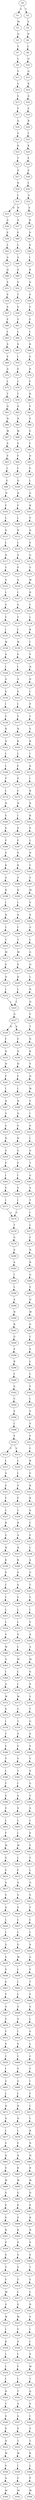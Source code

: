 strict digraph  {
	S0 -> S1 [ label = V ];
	S0 -> S2 [ label = T ];
	S1 -> S3 [ label = M ];
	S2 -> S4 [ label = A ];
	S3 -> S5 [ label = Q ];
	S4 -> S6 [ label = N ];
	S5 -> S7 [ label = Y ];
	S6 -> S8 [ label = L ];
	S7 -> S9 [ label = L ];
	S8 -> S10 [ label = Q ];
	S9 -> S11 [ label = V ];
	S10 -> S12 [ label = Q ];
	S11 -> S13 [ label = G ];
	S12 -> S14 [ label = K ];
	S13 -> S15 [ label = V ];
	S14 -> S16 [ label = A ];
	S15 -> S17 [ label = V ];
	S16 -> S18 [ label = E ];
	S17 -> S19 [ label = Q ];
	S18 -> S20 [ label = R ];
	S19 -> S21 [ label = G ];
	S20 -> S22 [ label = L ];
	S21 -> S23 [ label = K ];
	S22 -> S24 [ label = K ];
	S23 -> S25 [ label = T ];
	S24 -> S26 [ label = E ];
	S25 -> S27 [ label = D ];
	S26 -> S28 [ label = E ];
	S27 -> S29 [ label = N ];
	S28 -> S30 [ label = L ];
	S29 -> S31 [ label = L ];
	S30 -> S32 [ label = A ];
	S31 -> S33 [ label = Q ];
	S31 -> S34 [ label = H ];
	S32 -> S35 [ label = E ];
	S33 -> S36 [ label = A ];
	S34 -> S37 [ label = A ];
	S35 -> S38 [ label = D ];
	S36 -> S39 [ label = E ];
	S37 -> S40 [ label = E ];
	S38 -> S41 [ label = S ];
	S39 -> S42 [ label = L ];
	S40 -> S43 [ label = L ];
	S41 -> S44 [ label = S ];
	S42 -> S45 [ label = A ];
	S43 -> S46 [ label = A ];
	S44 -> S47 [ label = I ];
	S45 -> S48 [ label = Q ];
	S46 -> S49 [ label = S ];
	S47 -> S50 [ label = R ];
	S48 -> S51 [ label = S ];
	S49 -> S52 [ label = S ];
	S50 -> S53 [ label = Q ];
	S51 -> S54 [ label = P ];
	S52 -> S55 [ label = T ];
	S53 -> S56 [ label = S ];
	S54 -> S57 [ label = S ];
	S55 -> S58 [ label = G ];
	S56 -> S59 [ label = V ];
	S57 -> S60 [ label = F ];
	S58 -> S61 [ label = Y ];
	S59 -> S62 [ label = E ];
	S60 -> S63 [ label = L ];
	S61 -> S64 [ label = L ];
	S62 -> S65 [ label = L ];
	S63 -> S66 [ label = S ];
	S64 -> S67 [ label = S ];
	S65 -> S68 [ label = K ];
	S66 -> S69 [ label = V ];
	S67 -> S70 [ label = I ];
	S68 -> S71 [ label = S ];
	S69 -> S72 [ label = A ];
	S70 -> S73 [ label = E ];
	S71 -> S74 [ label = D ];
	S72 -> S75 [ label = L ];
	S73 -> S76 [ label = L ];
	S74 -> S77 [ label = F ];
	S75 -> S78 [ label = T ];
	S76 -> S79 [ label = T ];
	S77 -> S80 [ label = K ];
	S78 -> S81 [ label = Q ];
	S79 -> S82 [ label = Q ];
	S80 -> S83 [ label = V ];
	S81 -> S84 [ label = N ];
	S82 -> S85 [ label = N ];
	S83 -> S86 [ label = V ];
	S84 -> S87 [ label = W ];
	S85 -> S88 [ label = W ];
	S86 -> S89 [ label = V ];
	S87 -> S90 [ label = S ];
	S88 -> S91 [ label = S ];
	S89 -> S92 [ label = F ];
	S90 -> S93 [ label = V ];
	S91 -> S94 [ label = F ];
	S92 -> S95 [ label = D ];
	S93 -> S96 [ label = L ];
	S94 -> S97 [ label = L ];
	S95 -> S98 [ label = G ];
	S96 -> S99 [ label = G ];
	S97 -> S100 [ label = D ];
	S98 -> S101 [ label = L ];
	S99 -> S102 [ label = D ];
	S100 -> S103 [ label = D ];
	S101 -> S104 [ label = G ];
	S102 -> S105 [ label = F ];
	S103 -> S106 [ label = F ];
	S104 -> S107 [ label = K ];
	S105 -> S108 [ label = L ];
	S106 -> S109 [ label = L ];
	S107 -> S110 [ label = V ];
	S108 -> S111 [ label = D ];
	S109 -> S112 [ label = N ];
	S110 -> S113 [ label = Q ];
	S111 -> S114 [ label = L ];
	S112 -> S115 [ label = L ];
	S113 -> S116 [ label = E ];
	S114 -> S117 [ label = H ];
	S115 -> S118 [ label = S ];
	S116 -> S119 [ label = G ];
	S117 -> S120 [ label = T ];
	S118 -> S121 [ label = P ];
	S119 -> S122 [ label = V ];
	S120 -> S123 [ label = A ];
	S121 -> S124 [ label = A ];
	S122 -> S125 [ label = W ];
	S123 -> S126 [ label = L ];
	S124 -> S127 [ label = L ];
	S125 -> S128 [ label = K ];
	S126 -> S129 [ label = G ];
	S127 -> S130 [ label = G ];
	S128 -> S131 [ label = L ];
	S129 -> S132 [ label = Y ];
	S130 -> S133 [ label = Y ];
	S131 -> S134 [ label = L ];
	S132 -> S135 [ label = I ];
	S133 -> S136 [ label = I ];
	S134 -> S137 [ label = K ];
	S135 -> S138 [ label = W ];
	S136 -> S139 [ label = W ];
	S137 -> S140 [ label = I ];
	S138 -> S141 [ label = Q ];
	S139 -> S142 [ label = E ];
	S140 -> S143 [ label = Y ];
	S141 -> S144 [ label = I ];
	S142 -> S145 [ label = I ];
	S143 -> S146 [ label = N ];
	S144 -> S147 [ label = A ];
	S145 -> S148 [ label = A ];
	S146 -> S149 [ label = D ];
	S147 -> S150 [ label = E ];
	S148 -> S151 [ label = E ];
	S149 -> S152 [ label = I ];
	S150 -> S153 [ label = I ];
	S151 -> S154 [ label = I ];
	S152 -> S155 [ label = P ];
	S153 -> S156 [ label = Y ];
	S154 -> S157 [ label = Y ];
	S155 -> S158 [ label = T ];
	S156 -> S159 [ label = R ];
	S157 -> S160 [ label = N ];
	S158 -> S161 [ label = V ];
	S159 -> S162 [ label = Q ];
	S160 -> S163 [ label = K ];
	S161 -> S164 [ label = K ];
	S162 -> S165 [ label = L ];
	S163 -> S166 [ label = L ];
	S164 -> S167 [ label = I ];
	S165 -> S168 [ label = L ];
	S166 -> S169 [ label = F ];
	S167 -> S170 [ label = S ];
	S168 -> S171 [ label = P ];
	S169 -> S172 [ label = P ];
	S170 -> S173 [ label = I ];
	S171 -> S174 [ label = L ];
	S172 -> S175 [ label = F ];
	S173 -> S176 [ label = R ];
	S174 -> S177 [ label = H ];
	S175 -> S178 [ label = H ];
	S176 -> S179 [ label = R ];
	S177 -> S180 [ label = V ];
	S178 -> S181 [ label = I ];
	S179 -> S182 [ label = K ];
	S180 -> S183 [ label = S ];
	S181 -> S184 [ label = S ];
	S182 -> S185 [ label = E ];
	S183 -> S186 [ label = F ];
	S184 -> S187 [ label = F ];
	S185 -> S188 [ label = L ];
	S186 -> S189 [ label = S ];
	S187 -> S190 [ label = S ];
	S188 -> S191 [ label = N ];
	S189 -> S192 [ label = K ];
	S190 -> S193 [ label = K ];
	S191 -> S194 [ label = C ];
	S192 -> S195 [ label = A ];
	S193 -> S196 [ label = A ];
	S194 -> S197 [ label = V ];
	S195 -> S198 [ label = R ];
	S196 -> S199 [ label = R ];
	S197 -> S200 [ label = M ];
	S198 -> S201 [ label = I ];
	S199 -> S202 [ label = L ];
	S200 -> S203 [ label = S ];
	S201 -> S204 [ label = N ];
	S202 -> S205 [ label = N ];
	S203 -> S206 [ label = S ];
	S204 -> S207 [ label = C ];
	S205 -> S208 [ label = C ];
	S206 -> S209 [ label = A ];
	S207 -> S210 [ label = T ];
	S208 -> S211 [ label = T ];
	S209 -> S212 [ label = L ];
	S210 -> S213 [ label = M ];
	S211 -> S214 [ label = M ];
	S212 -> S215 [ label = G ];
	S213 -> S216 [ label = S ];
	S214 -> S217 [ label = S ];
	S215 -> S218 [ label = Q ];
	S216 -> S219 [ label = D ];
	S217 -> S220 [ label = D ];
	S218 -> S221 [ label = L ];
	S219 -> S222 [ label = L ];
	S220 -> S223 [ label = L ];
	S221 -> S224 [ label = N ];
	S222 -> S225 [ label = L ];
	S223 -> S225 [ label = L ];
	S224 -> S226 [ label = Q ];
	S225 -> S227 [ label = G ];
	S226 -> S228 [ label = F ];
	S227 -> S229 [ label = R ];
	S227 -> S230 [ label = K ];
	S228 -> S231 [ label = T ];
	S229 -> S232 [ label = F ];
	S230 -> S233 [ label = F ];
	S231 -> S234 [ label = N ];
	S232 -> S235 [ label = N ];
	S233 -> S236 [ label = N ];
	S234 -> S237 [ label = K ];
	S235 -> S238 [ label = H ];
	S236 -> S239 [ label = H ];
	S237 -> S240 [ label = V ];
	S238 -> S241 [ label = F ];
	S239 -> S242 [ label = F ];
	S240 -> S243 [ label = N ];
	S241 -> S244 [ label = I ];
	S242 -> S245 [ label = I ];
	S243 -> S246 [ label = W ];
	S244 -> S247 [ label = N ];
	S245 -> S248 [ label = N ];
	S246 -> S249 [ label = Y ];
	S247 -> S250 [ label = G ];
	S248 -> S251 [ label = Q ];
	S249 -> S252 [ label = I ];
	S250 -> S253 [ label = V ];
	S251 -> S254 [ label = V ];
	S252 -> S255 [ label = V ];
	S253 -> S256 [ label = H ];
	S254 -> S257 [ label = H ];
	S255 -> S258 [ label = L ];
	S256 -> S259 [ label = G ];
	S257 -> S260 [ label = G ];
	S258 -> S261 [ label = G ];
	S259 -> S262 [ label = F ];
	S260 -> S263 [ label = F ];
	S261 -> S264 [ label = T ];
	S262 -> S265 [ label = I ];
	S263 -> S266 [ label = I ];
	S264 -> S267 [ label = G ];
	S265 -> S268 [ label = V ];
	S266 -> S269 [ label = V ];
	S267 -> S270 [ label = A ];
	S268 -> S271 [ label = I ];
	S269 -> S272 [ label = I ];
	S270 -> S273 [ label = T ];
	S271 -> S274 [ label = G ];
	S272 -> S274 [ label = G ];
	S273 -> S275 [ label = I ];
	S274 -> S276 [ label = T ];
	S275 -> S277 [ label = L ];
	S276 -> S278 [ label = G ];
	S277 -> S279 [ label = F ];
	S278 -> S280 [ label = A ];
	S279 -> S281 [ label = N ];
	S280 -> S282 [ label = A ];
	S281 -> S283 [ label = R ];
	S282 -> S284 [ label = I ];
	S283 -> S285 [ label = G ];
	S284 -> S286 [ label = L ];
	S285 -> S287 [ label = E ];
	S286 -> S288 [ label = A ];
	S287 -> S289 [ label = Q ];
	S288 -> S290 [ label = N ];
	S289 -> S291 [ label = M ];
	S290 -> S292 [ label = R ];
	S291 -> S293 [ label = G ];
	S292 -> S294 [ label = G ];
	S293 -> S295 [ label = C ];
	S294 -> S296 [ label = E ];
	S295 -> S297 [ label = S ];
	S296 -> S298 [ label = R ];
	S297 -> S299 [ label = L ];
	S298 -> S300 [ label = L ];
	S299 -> S301 [ label = L ];
	S300 -> S302 [ label = G ];
	S301 -> S303 [ label = F ];
	S302 -> S304 [ label = C ];
	S303 -> S305 [ label = L ];
	S304 -> S306 [ label = S ];
	S305 -> S307 [ label = V ];
	S306 -> S308 [ label = L ];
	S307 -> S309 [ label = S ];
	S308 -> S310 [ label = F ];
	S309 -> S311 [ label = F ];
	S310 -> S312 [ label = F ];
	S310 -> S313 [ label = V ];
	S311 -> S314 [ label = C ];
	S312 -> S315 [ label = L ];
	S313 -> S316 [ label = L ];
	S314 -> S317 [ label = R ];
	S315 -> S318 [ label = A ];
	S316 -> S319 [ label = L ];
	S317 -> S320 [ label = V ];
	S318 -> S321 [ label = V ];
	S319 -> S322 [ label = V ];
	S320 -> S323 [ label = R ];
	S321 -> S324 [ label = F ];
	S322 -> S325 [ label = F ];
	S323 -> S326 [ label = K ];
	S324 -> S327 [ label = C ];
	S325 -> S328 [ label = C ];
	S326 -> S329 [ label = S ];
	S327 -> S330 [ label = R ];
	S328 -> S331 [ label = R ];
	S329 -> S332 [ label = C ];
	S330 -> S333 [ label = G ];
	S331 -> S334 [ label = A ];
	S332 -> S335 [ label = F ];
	S333 -> S336 [ label = H ];
	S334 -> S337 [ label = H ];
	S335 -> S338 [ label = L ];
	S336 -> S339 [ label = K ];
	S337 -> S340 [ label = K ];
	S338 -> S341 [ label = A ];
	S339 -> S342 [ label = S ];
	S340 -> S343 [ label = S ];
	S341 -> S344 [ label = G ];
	S342 -> S345 [ label = C ];
	S343 -> S346 [ label = S ];
	S344 -> S347 [ label = T ];
	S345 -> S348 [ label = C ];
	S346 -> S349 [ label = V ];
	S347 -> S350 [ label = V ];
	S348 -> S351 [ label = L ];
	S349 -> S352 [ label = L ];
	S350 -> S353 [ label = I ];
	S351 -> S354 [ label = L ];
	S352 -> S355 [ label = L ];
	S353 -> S356 [ label = V ];
	S354 -> S357 [ label = V ];
	S355 -> S358 [ label = V ];
	S356 -> S359 [ label = A ];
	S357 -> S360 [ label = W ];
	S358 -> S361 [ label = C ];
	S359 -> S362 [ label = A ];
	S360 -> S363 [ label = A ];
	S361 -> S364 [ label = M ];
	S362 -> S365 [ label = M ];
	S363 -> S366 [ label = I ];
	S364 -> S367 [ label = L ];
	S365 -> S368 [ label = G ];
	S366 -> S369 [ label = A ];
	S367 -> S370 [ label = I ];
	S368 -> S371 [ label = S ];
	S369 -> S372 [ label = W ];
	S370 -> S373 [ label = W ];
	S371 -> S374 [ label = V ];
	S372 -> S375 [ label = S ];
	S373 -> S376 [ label = C ];
	S374 -> S377 [ label = T ];
	S375 -> S378 [ label = I ];
	S376 -> S379 [ label = T ];
	S377 -> S380 [ label = G ];
	S378 -> S381 [ label = T ];
	S379 -> S382 [ label = A ];
	S380 -> S383 [ label = S ];
	S381 -> S384 [ label = F ];
	S382 -> S385 [ label = F ];
	S383 -> S386 [ label = V ];
	S384 -> S387 [ label = V ];
	S385 -> S388 [ label = V ];
	S386 -> S389 [ label = V ];
	S387 -> S390 [ label = L ];
	S388 -> S391 [ label = T ];
	S389 -> S392 [ label = S ];
	S390 -> S393 [ label = F ];
	S391 -> S394 [ label = I ];
	S392 -> S395 [ label = G ];
	S393 -> S396 [ label = S ];
	S394 -> S397 [ label = S ];
	S395 -> S398 [ label = Y ];
	S396 -> S399 [ label = S ];
	S397 -> S400 [ label = S ];
	S398 -> S401 [ label = A ];
	S399 -> S402 [ label = L ];
	S400 -> S403 [ label = L ];
	S401 -> S404 [ label = L ];
	S402 -> S405 [ label = F ];
	S403 -> S406 [ label = I ];
	S404 -> S407 [ label = S ];
	S405 -> S408 [ label = W ];
	S406 -> S409 [ label = W ];
	S407 -> S410 [ label = Y ];
	S408 -> S411 [ label = S ];
	S409 -> S412 [ label = L ];
	S410 -> S413 [ label = Y ];
	S411 -> S414 [ label = F ];
	S412 -> S415 [ label = F ];
	S413 -> S416 [ label = L ];
	S414 -> S417 [ label = A ];
	S415 -> S418 [ label = A ];
	S416 -> S419 [ label = G ];
	S417 -> S420 [ label = V ];
	S418 -> S421 [ label = V ];
	S419 -> S422 [ label = V ];
	S420 -> S423 [ label = S ];
	S421 -> S424 [ label = S ];
	S422 -> S425 [ label = F ];
	S423 -> S426 [ label = L ];
	S424 -> S427 [ label = L ];
	S425 -> S428 [ label = L ];
	S426 -> S429 [ label = L ];
	S427 -> S430 [ label = L ];
	S428 -> S431 [ label = L ];
	S429 -> S432 [ label = G ];
	S430 -> S433 [ label = G ];
	S431 -> S434 [ label = S ];
	S432 -> S435 [ label = V ];
	S433 -> S436 [ label = M ];
	S434 -> S437 [ label = G ];
	S435 -> S438 [ label = S ];
	S436 -> S439 [ label = L ];
	S437 -> S440 [ label = F ];
	S438 -> S441 [ label = S ];
	S439 -> S442 [ label = I ];
	S440 -> S443 [ label = T ];
	S441 -> S444 [ label = F ];
	S442 -> S445 [ label = L ];
	S443 -> S446 [ label = F ];
	S444 -> S447 [ label = A ];
	S445 -> S448 [ label = A ];
	S446 -> S449 [ label = G ];
	S447 -> S450 [ label = V ];
	S448 -> S451 [ label = V ];
	S449 -> S452 [ label = L ];
	S450 -> S453 [ label = F ];
	S451 -> S454 [ label = I ];
	S452 -> S455 [ label = V ];
	S453 -> S456 [ label = S ];
	S454 -> S457 [ label = S ];
	S455 -> S458 [ label = L ];
	S456 -> S459 [ label = C ];
	S457 -> S460 [ label = C ];
	S458 -> S461 [ label = C ];
	S459 -> S462 [ label = I ];
	S460 -> S463 [ label = V ];
	S461 -> S464 [ label = T ];
	S462 -> S465 [ label = G ];
	S463 -> S466 [ label = G ];
	S464 -> S467 [ label = I ];
	S465 -> S468 [ label = L ];
	S466 -> S469 [ label = L ];
	S467 -> S470 [ label = F ];
	S468 -> S471 [ label = H ];
	S469 -> S472 [ label = H ];
	S470 -> S473 [ label = L ];
	S471 -> S474 [ label = Q ];
	S472 -> S475 [ label = Q ];
	S473 -> S476 [ label = L ];
	S474 -> S477 [ label = L ];
	S475 -> S478 [ label = L ];
	S476 -> S479 [ label = R ];
	S477 -> S480 [ label = V ];
	S478 -> S481 [ label = F ];
	S479 -> S482 [ label = N ];
	S480 -> S483 [ label = D ];
	S481 -> S484 [ label = D ];
	S482 -> S485 [ label = N ];
	S483 -> S486 [ label = V ];
	S484 -> S487 [ label = K ];
	S485 -> S488 [ label = R ];
	S486 -> S489 [ label = W ];
	S487 -> S490 [ label = W ];
	S488 -> S491 [ label = W ];
	S489 -> S492 [ label = G ];
	S490 -> S493 [ label = G ];
	S491 -> S494 [ label = D ];
	S492 -> S495 [ label = P ];
	S493 -> S496 [ label = P ];
	S494 -> S497 [ label = P ];
	S495 -> S498 [ label = S ];
	S496 -> S499 [ label = S ];
	S497 -> S500 [ label = R ];
	S498 -> S501 [ label = R ];
	S499 -> S502 [ label = K ];
	S500 -> S503 [ label = N ];
	S501 -> S504 [ label = P ];
	S502 -> S505 [ label = P ];
	S503 -> S506 [ label = S ];
	S504 -> S507 [ label = S ];
	S505 -> S508 [ label = S ];
	S506 -> S509 [ label = S ];
	S507 -> S510 [ label = V ];
	S508 -> S511 [ label = V ];
	S509 -> S512 [ label = T ];
	S510 -> S513 [ label = Y ];
	S511 -> S514 [ label = Y ];
	S512 -> S515 [ label = Y ];
	S513 -> S516 [ label = M ];
	S514 -> S517 [ label = L ];
	S515 -> S518 [ label = L ];
	S516 -> S519 [ label = G ];
	S517 -> S520 [ label = E ];
	S518 -> S521 [ label = D ];
	S519 -> S522 [ label = W ];
	S520 -> S523 [ label = W ];
	S521 -> S524 [ label = V ];
	S522 -> S525 [ label = L ];
	S523 -> S526 [ label = V ];
	S524 -> S527 [ label = I ];
	S525 -> S528 [ label = R ];
	S526 -> S529 [ label = S ];
	S527 -> S530 [ label = I ];
	S528 -> S531 [ label = L ];
	S529 -> S532 [ label = L ];
	S530 -> S533 [ label = A ];
	S531 -> S534 [ label = L ];
	S532 -> S535 [ label = F ];
	S533 -> S536 [ label = W ];
	S534 -> S537 [ label = L ];
	S535 -> S538 [ label = I ];
	S536 -> S539 [ label = T ];
	S537 -> S540 [ label = H ];
	S538 -> S541 [ label = T ];
	S539 -> S542 [ label = Q ];
	S540 -> S543 [ label = T ];
	S541 -> S544 [ label = A ];
	S542 -> S545 [ label = S ];
	S543 -> S546 [ label = G ];
	S544 -> S547 [ label = G ];
	S545 -> S548 [ label = I ];
	S546 -> S549 [ label = S ];
	S547 -> S550 [ label = S ];
	S548 -> S551 [ label = A ];
	S549 -> S552 [ label = N ];
	S550 -> S553 [ label = T ];
	S551 -> S554 [ label = T ];
	S552 -> S555 [ label = W ];
	S553 -> S556 [ label = W ];
	S554 -> S557 [ label = K ];
	S555 -> S558 [ label = V ];
	S556 -> S559 [ label = I ];
	S557 -> S560 [ label = L ];
	S558 -> S561 [ label = A ];
	S559 -> S562 [ label = G ];
	S560 -> S563 [ label = P ];
	S561 -> S564 [ label = M ];
	S562 -> S565 [ label = M ];
	S563 -> S566 [ label = M ];
}
